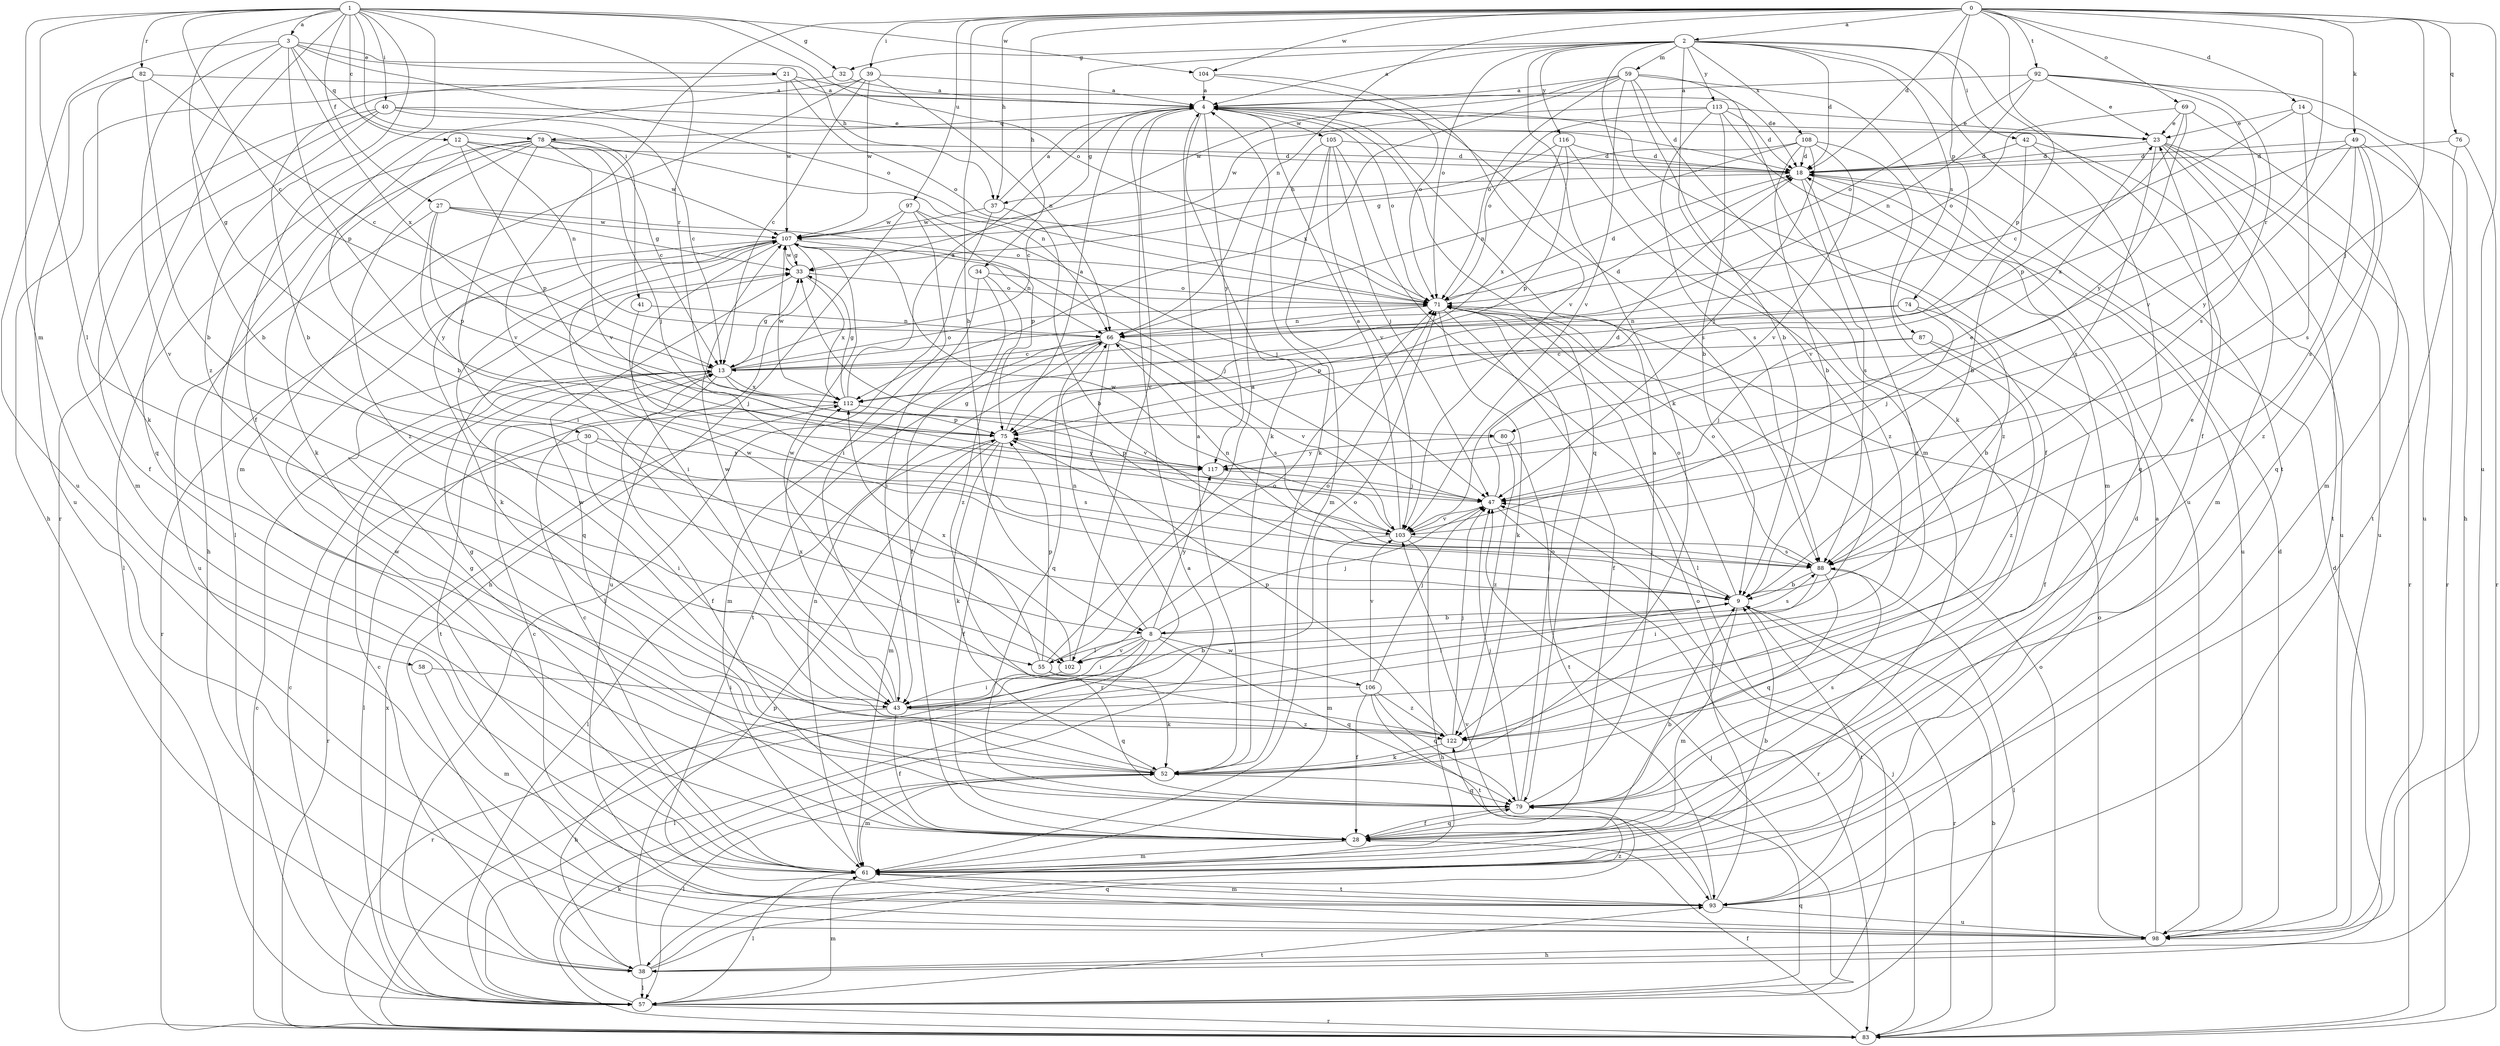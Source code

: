 strict digraph  {
0;
1;
2;
3;
4;
8;
9;
12;
13;
14;
18;
21;
23;
27;
28;
30;
32;
33;
34;
37;
38;
39;
40;
41;
42;
43;
47;
49;
52;
55;
57;
58;
59;
61;
66;
69;
71;
74;
75;
76;
78;
79;
80;
82;
83;
87;
88;
92;
93;
97;
98;
102;
103;
104;
105;
106;
107;
108;
112;
113;
116;
117;
122;
0 -> 2  [label=a];
0 -> 8  [label=b];
0 -> 14  [label=d];
0 -> 18  [label=d];
0 -> 34  [label=h];
0 -> 37  [label=h];
0 -> 39  [label=i];
0 -> 47  [label=j];
0 -> 49  [label=k];
0 -> 66  [label=n];
0 -> 69  [label=o];
0 -> 74  [label=p];
0 -> 75  [label=p];
0 -> 76  [label=q];
0 -> 80  [label=r];
0 -> 92  [label=t];
0 -> 97  [label=u];
0 -> 98  [label=u];
0 -> 102  [label=v];
0 -> 104  [label=w];
1 -> 3  [label=a];
1 -> 12  [label=c];
1 -> 13  [label=c];
1 -> 27  [label=f];
1 -> 28  [label=f];
1 -> 30  [label=g];
1 -> 32  [label=g];
1 -> 40  [label=i];
1 -> 41  [label=i];
1 -> 55  [label=l];
1 -> 58  [label=m];
1 -> 71  [label=o];
1 -> 80  [label=r];
1 -> 82  [label=r];
1 -> 83  [label=r];
1 -> 104  [label=w];
1 -> 122  [label=z];
2 -> 4  [label=a];
2 -> 18  [label=d];
2 -> 28  [label=f];
2 -> 32  [label=g];
2 -> 33  [label=g];
2 -> 42  [label=i];
2 -> 52  [label=k];
2 -> 59  [label=m];
2 -> 61  [label=m];
2 -> 71  [label=o];
2 -> 87  [label=s];
2 -> 93  [label=t];
2 -> 102  [label=v];
2 -> 108  [label=x];
2 -> 113  [label=y];
2 -> 116  [label=y];
3 -> 8  [label=b];
3 -> 21  [label=e];
3 -> 37  [label=h];
3 -> 71  [label=o];
3 -> 75  [label=p];
3 -> 78  [label=q];
3 -> 98  [label=u];
3 -> 102  [label=v];
3 -> 112  [label=x];
4 -> 23  [label=e];
4 -> 52  [label=k];
4 -> 71  [label=o];
4 -> 78  [label=q];
4 -> 79  [label=q];
4 -> 88  [label=s];
4 -> 102  [label=v];
4 -> 105  [label=w];
4 -> 117  [label=y];
8 -> 43  [label=i];
8 -> 47  [label=j];
8 -> 55  [label=l];
8 -> 57  [label=l];
8 -> 66  [label=n];
8 -> 79  [label=q];
8 -> 83  [label=r];
8 -> 88  [label=s];
8 -> 102  [label=v];
8 -> 106  [label=w];
8 -> 117  [label=y];
9 -> 8  [label=b];
9 -> 43  [label=i];
9 -> 47  [label=j];
9 -> 61  [label=m];
9 -> 71  [label=o];
9 -> 83  [label=r];
9 -> 93  [label=t];
12 -> 9  [label=b];
12 -> 18  [label=d];
12 -> 66  [label=n];
12 -> 75  [label=p];
12 -> 107  [label=w];
13 -> 18  [label=d];
13 -> 28  [label=f];
13 -> 33  [label=g];
13 -> 71  [label=o];
13 -> 93  [label=t];
13 -> 103  [label=v];
13 -> 112  [label=x];
14 -> 13  [label=c];
14 -> 23  [label=e];
14 -> 88  [label=s];
14 -> 98  [label=u];
18 -> 37  [label=h];
18 -> 88  [label=s];
18 -> 98  [label=u];
18 -> 122  [label=z];
21 -> 4  [label=a];
21 -> 9  [label=b];
21 -> 18  [label=d];
21 -> 71  [label=o];
21 -> 107  [label=w];
23 -> 18  [label=d];
23 -> 61  [label=m];
23 -> 83  [label=r];
23 -> 88  [label=s];
23 -> 93  [label=t];
23 -> 98  [label=u];
27 -> 33  [label=g];
27 -> 71  [label=o];
27 -> 75  [label=p];
27 -> 98  [label=u];
27 -> 107  [label=w];
27 -> 117  [label=y];
28 -> 9  [label=b];
28 -> 33  [label=g];
28 -> 61  [label=m];
28 -> 79  [label=q];
30 -> 43  [label=i];
30 -> 83  [label=r];
30 -> 88  [label=s];
30 -> 117  [label=y];
32 -> 4  [label=a];
32 -> 38  [label=h];
33 -> 71  [label=o];
33 -> 79  [label=q];
33 -> 107  [label=w];
33 -> 112  [label=x];
34 -> 28  [label=f];
34 -> 43  [label=i];
34 -> 71  [label=o];
34 -> 122  [label=z];
37 -> 4  [label=a];
37 -> 9  [label=b];
37 -> 57  [label=l];
37 -> 107  [label=w];
38 -> 13  [label=c];
38 -> 18  [label=d];
38 -> 57  [label=l];
38 -> 75  [label=p];
38 -> 79  [label=q];
38 -> 122  [label=z];
39 -> 4  [label=a];
39 -> 13  [label=c];
39 -> 57  [label=l];
39 -> 61  [label=m];
39 -> 66  [label=n];
39 -> 107  [label=w];
40 -> 13  [label=c];
40 -> 18  [label=d];
40 -> 23  [label=e];
40 -> 28  [label=f];
40 -> 61  [label=m];
40 -> 79  [label=q];
41 -> 47  [label=j];
41 -> 66  [label=n];
42 -> 9  [label=b];
42 -> 18  [label=d];
42 -> 79  [label=q];
42 -> 98  [label=u];
43 -> 9  [label=b];
43 -> 23  [label=e];
43 -> 28  [label=f];
43 -> 38  [label=h];
43 -> 71  [label=o];
43 -> 107  [label=w];
43 -> 112  [label=x];
43 -> 122  [label=z];
47 -> 18  [label=d];
47 -> 83  [label=r];
47 -> 103  [label=v];
49 -> 18  [label=d];
49 -> 79  [label=q];
49 -> 83  [label=r];
49 -> 88  [label=s];
49 -> 112  [label=x];
49 -> 117  [label=y];
49 -> 122  [label=z];
52 -> 4  [label=a];
52 -> 57  [label=l];
52 -> 61  [label=m];
52 -> 79  [label=q];
52 -> 107  [label=w];
55 -> 4  [label=a];
55 -> 52  [label=k];
55 -> 71  [label=o];
55 -> 75  [label=p];
55 -> 79  [label=q];
55 -> 112  [label=x];
57 -> 13  [label=c];
57 -> 47  [label=j];
57 -> 52  [label=k];
57 -> 61  [label=m];
57 -> 79  [label=q];
57 -> 83  [label=r];
57 -> 93  [label=t];
57 -> 112  [label=x];
58 -> 43  [label=i];
58 -> 61  [label=m];
59 -> 4  [label=a];
59 -> 9  [label=b];
59 -> 28  [label=f];
59 -> 52  [label=k];
59 -> 71  [label=o];
59 -> 98  [label=u];
59 -> 103  [label=v];
59 -> 107  [label=w];
59 -> 112  [label=x];
61 -> 9  [label=b];
61 -> 13  [label=c];
61 -> 18  [label=d];
61 -> 33  [label=g];
61 -> 57  [label=l];
61 -> 66  [label=n];
61 -> 93  [label=t];
61 -> 107  [label=w];
66 -> 13  [label=c];
66 -> 61  [label=m];
66 -> 79  [label=q];
66 -> 83  [label=r];
66 -> 88  [label=s];
66 -> 93  [label=t];
66 -> 103  [label=v];
69 -> 23  [label=e];
69 -> 61  [label=m];
69 -> 71  [label=o];
69 -> 75  [label=p];
69 -> 117  [label=y];
71 -> 18  [label=d];
71 -> 28  [label=f];
71 -> 52  [label=k];
71 -> 66  [label=n];
74 -> 9  [label=b];
74 -> 47  [label=j];
74 -> 66  [label=n];
74 -> 75  [label=p];
75 -> 4  [label=a];
75 -> 28  [label=f];
75 -> 52  [label=k];
75 -> 57  [label=l];
75 -> 61  [label=m];
75 -> 117  [label=y];
76 -> 18  [label=d];
76 -> 83  [label=r];
76 -> 93  [label=t];
78 -> 13  [label=c];
78 -> 18  [label=d];
78 -> 38  [label=h];
78 -> 43  [label=i];
78 -> 47  [label=j];
78 -> 52  [label=k];
78 -> 57  [label=l];
78 -> 66  [label=n];
78 -> 103  [label=v];
78 -> 122  [label=z];
79 -> 4  [label=a];
79 -> 28  [label=f];
79 -> 47  [label=j];
79 -> 71  [label=o];
79 -> 88  [label=s];
80 -> 93  [label=t];
80 -> 117  [label=y];
80 -> 122  [label=z];
82 -> 4  [label=a];
82 -> 9  [label=b];
82 -> 13  [label=c];
82 -> 52  [label=k];
82 -> 98  [label=u];
83 -> 4  [label=a];
83 -> 9  [label=b];
83 -> 13  [label=c];
83 -> 28  [label=f];
83 -> 47  [label=j];
83 -> 71  [label=o];
87 -> 13  [label=c];
87 -> 28  [label=f];
87 -> 47  [label=j];
87 -> 122  [label=z];
88 -> 9  [label=b];
88 -> 43  [label=i];
88 -> 57  [label=l];
88 -> 66  [label=n];
88 -> 71  [label=o];
88 -> 79  [label=q];
92 -> 4  [label=a];
92 -> 23  [label=e];
92 -> 38  [label=h];
92 -> 66  [label=n];
92 -> 71  [label=o];
92 -> 88  [label=s];
92 -> 103  [label=v];
93 -> 13  [label=c];
93 -> 61  [label=m];
93 -> 71  [label=o];
93 -> 98  [label=u];
93 -> 103  [label=v];
97 -> 38  [label=h];
97 -> 43  [label=i];
97 -> 47  [label=j];
97 -> 75  [label=p];
97 -> 107  [label=w];
98 -> 4  [label=a];
98 -> 18  [label=d];
98 -> 38  [label=h];
98 -> 71  [label=o];
102 -> 43  [label=i];
102 -> 71  [label=o];
102 -> 107  [label=w];
103 -> 4  [label=a];
103 -> 23  [label=e];
103 -> 33  [label=g];
103 -> 38  [label=h];
103 -> 61  [label=m];
103 -> 88  [label=s];
103 -> 107  [label=w];
104 -> 4  [label=a];
104 -> 71  [label=o];
104 -> 103  [label=v];
105 -> 18  [label=d];
105 -> 47  [label=j];
105 -> 52  [label=k];
105 -> 57  [label=l];
105 -> 61  [label=m];
105 -> 103  [label=v];
106 -> 28  [label=f];
106 -> 47  [label=j];
106 -> 79  [label=q];
106 -> 93  [label=t];
106 -> 103  [label=v];
106 -> 107  [label=w];
106 -> 122  [label=z];
107 -> 33  [label=g];
107 -> 43  [label=i];
107 -> 47  [label=j];
107 -> 52  [label=k];
107 -> 66  [label=n];
107 -> 83  [label=r];
107 -> 98  [label=u];
108 -> 9  [label=b];
108 -> 18  [label=d];
108 -> 33  [label=g];
108 -> 47  [label=j];
108 -> 66  [label=n];
108 -> 103  [label=v];
108 -> 122  [label=z];
112 -> 4  [label=a];
112 -> 33  [label=g];
112 -> 57  [label=l];
112 -> 75  [label=p];
112 -> 107  [label=w];
113 -> 9  [label=b];
113 -> 18  [label=d];
113 -> 23  [label=e];
113 -> 61  [label=m];
113 -> 71  [label=o];
113 -> 88  [label=s];
113 -> 107  [label=w];
116 -> 13  [label=c];
116 -> 18  [label=d];
116 -> 75  [label=p];
116 -> 112  [label=x];
116 -> 122  [label=z];
117 -> 47  [label=j];
117 -> 75  [label=p];
122 -> 47  [label=j];
122 -> 52  [label=k];
122 -> 75  [label=p];
}
